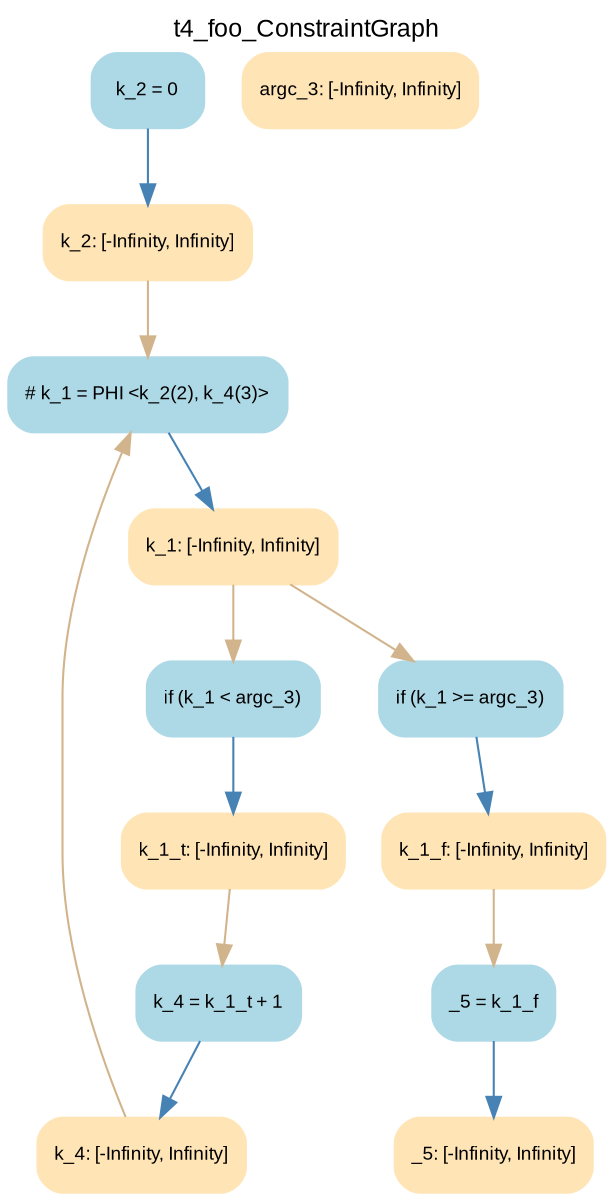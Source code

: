 digraph t4_foo_ConstraintGraph { 
	label=t4_foo_ConstraintGraph
	center=true
	labelloc=top
	fontname=Arial
	fontsize=12
	edge[fontname=Arial, fontsize=10]
	node[fontname=Arial, fontsize=9]

		Node_0 -> Node_1 [color=steelblue]
		Node_2 -> Node_3 [color=steelblue]
		Node_4 -> Node_5 [color=steelblue]
		Node_6 -> Node_7 [color=steelblue]
		Node_8 -> Node_9 [color=steelblue]
		Node_10 -> Node_11 [color=steelblue]
		Node_9 -> Node_6 [color=tan]
		Node_9 -> Node_10 [color=tan]
		Node_3 -> Node_8 [color=tan]
		Node_7 -> Node_4 [color=tan]
		Node_11 -> Node_2 [color=tan]
		Node_1 -> Node_8 [color=tan]

	Node_0 [fillcolor=lightblue, color=lightblue, shape=Mrecord, style=filled, label="{ k_2 = 0 }"]
	Node_2 [fillcolor=lightblue, color=lightblue, shape=Mrecord, style=filled, label="{ k_4 = k_1_t + 1 }"]
	Node_4 [fillcolor=lightblue, color=lightblue, shape=Mrecord, style=filled, label="{ _5 = k_1_f }"]
	Node_6 [fillcolor=lightblue, color=lightblue, shape=Mrecord, style=filled, label="{ if (k_1 \>= argc_3) }"]
	Node_8 [fillcolor=lightblue, color=lightblue, shape=Mrecord, style=filled, label="{ # k_1 = PHI \<k_2(2), k_4(3)\> }"]
	Node_10 [fillcolor=lightblue, color=lightblue, shape=Mrecord, style=filled, label="{ if (k_1 \< argc_3) }"]
	Node_9 [fillcolor=moccasin, color=moccasin, shape=Mrecord, style=filled, label="{ k_1: \[-Infinity, Infinity\] }"]
	Node_3 [fillcolor=moccasin, color=moccasin, shape=Mrecord, style=filled, label="{ k_4: \[-Infinity, Infinity\] }"]
	Node_7 [fillcolor=moccasin, color=moccasin, shape=Mrecord, style=filled, label="{ k_1_f: \[-Infinity, Infinity\] }"]
	Node_11 [fillcolor=moccasin, color=moccasin, shape=Mrecord, style=filled, label="{ k_1_t: \[-Infinity, Infinity\] }"]
	Node_5 [fillcolor=moccasin, color=moccasin, shape=Mrecord, style=filled, label="{ _5: \[-Infinity, Infinity\] }"]
	Node_1 [fillcolor=moccasin, color=moccasin, shape=Mrecord, style=filled, label="{ k_2: \[-Infinity, Infinity\] }"]
	Node_12 [fillcolor=moccasin, color=moccasin, shape=Mrecord, style=filled, label="{ argc_3: \[-Infinity, Infinity\] }"]
}
